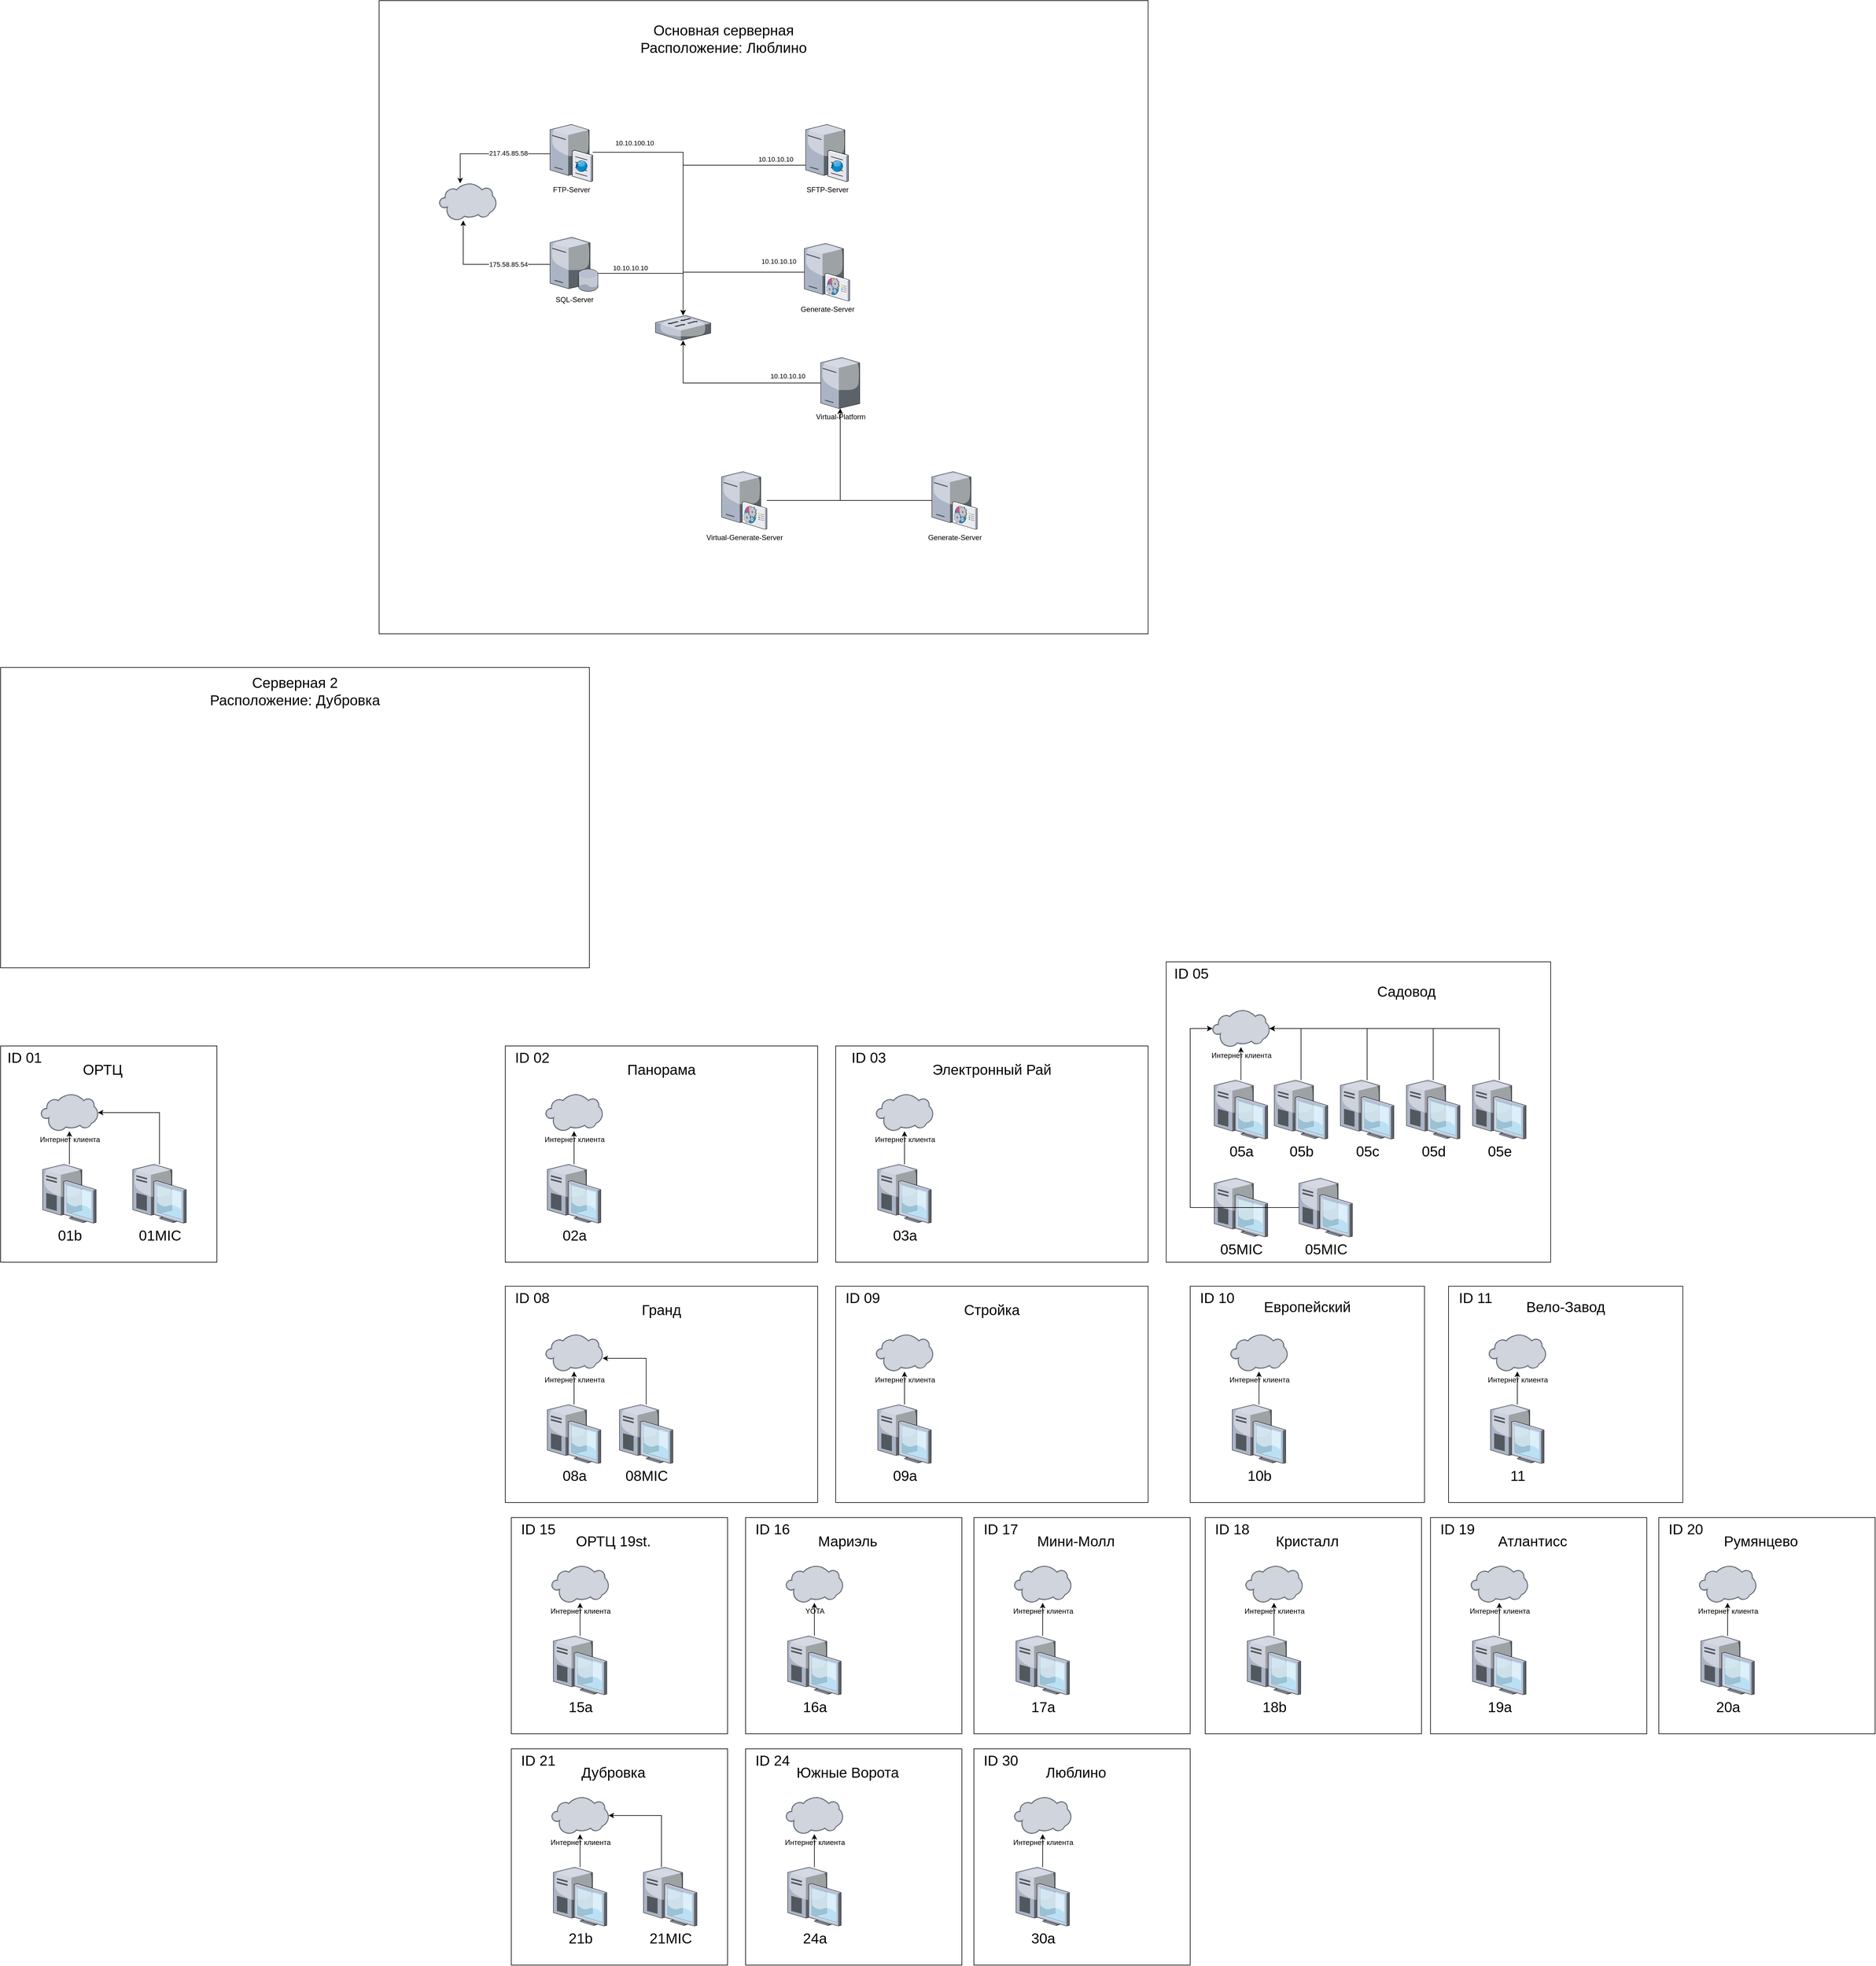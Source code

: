 <mxfile version="14.7.0" type="github">
  <diagram name="Page-1" id="822b0af5-4adb-64df-f703-e8dfc1f81529">
    <mxGraphModel dx="2455" dy="1505" grid="1" gridSize="10" guides="1" tooltips="1" connect="1" arrows="1" fold="1" page="1" pageScale="1" pageWidth="1100" pageHeight="850" background="none" math="0" shadow="0">
      <root>
        <mxCell id="0" />
        <mxCell id="1" parent="0" />
        <mxCell id="QQD1jeynAQxtIbIDcrcr-35" value="" style="group" vertex="1" connectable="0" parent="1">
          <mxGeometry x="40" y="-760" width="1280" height="1054" as="geometry" />
        </mxCell>
        <mxCell id="QQD1jeynAQxtIbIDcrcr-1" value="" style="rounded=0;whiteSpace=wrap;html=1;" vertex="1" parent="QQD1jeynAQxtIbIDcrcr-35">
          <mxGeometry width="1280" height="1054" as="geometry" />
        </mxCell>
        <mxCell id="QQD1jeynAQxtIbIDcrcr-2" value="&lt;font style=&quot;font-size: 24px&quot;&gt;Основная серверная&lt;br&gt;Расположение: Люблино&lt;/font&gt;" style="text;html=1;strokeColor=none;fillColor=none;align=center;verticalAlign=middle;whiteSpace=wrap;rounded=0;" vertex="1" parent="QQD1jeynAQxtIbIDcrcr-35">
          <mxGeometry x="345.5" y="44" width="454.5" height="40" as="geometry" />
        </mxCell>
        <mxCell id="QQD1jeynAQxtIbIDcrcr-3" value="FTP-Server" style="verticalLabelPosition=bottom;aspect=fixed;html=1;verticalAlign=top;strokeColor=none;align=center;outlineConnect=0;shape=mxgraph.citrix.ftp_server;" vertex="1" parent="QQD1jeynAQxtIbIDcrcr-35">
          <mxGeometry x="284.5" y="204" width="71" height="97" as="geometry" />
        </mxCell>
        <mxCell id="QQD1jeynAQxtIbIDcrcr-4" value="Virtual-Platform" style="verticalLabelPosition=bottom;aspect=fixed;html=1;verticalAlign=top;strokeColor=none;align=center;outlineConnect=0;shape=mxgraph.citrix.license_server;" vertex="1" parent="QQD1jeynAQxtIbIDcrcr-35">
          <mxGeometry x="735" y="594" width="65" height="85" as="geometry" />
        </mxCell>
        <mxCell id="QQD1jeynAQxtIbIDcrcr-5" value="" style="verticalLabelPosition=bottom;aspect=fixed;html=1;verticalAlign=top;strokeColor=none;align=center;outlineConnect=0;shape=mxgraph.citrix.switch;" vertex="1" parent="QQD1jeynAQxtIbIDcrcr-35">
          <mxGeometry x="460" y="524" width="92" height="41.5" as="geometry" />
        </mxCell>
        <mxCell id="QQD1jeynAQxtIbIDcrcr-12" style="edgeStyle=orthogonalEdgeStyle;rounded=0;orthogonalLoop=1;jettySize=auto;html=1;" edge="1" parent="QQD1jeynAQxtIbIDcrcr-35" source="QQD1jeynAQxtIbIDcrcr-3" target="QQD1jeynAQxtIbIDcrcr-5">
          <mxGeometry relative="1" as="geometry">
            <mxPoint x="729" y="374.029" as="sourcePoint" />
            <mxPoint x="566" y="464" as="targetPoint" />
            <Array as="points">
              <mxPoint x="506" y="252" />
            </Array>
          </mxGeometry>
        </mxCell>
        <mxCell id="QQD1jeynAQxtIbIDcrcr-13" value="10.10.100.10" style="edgeLabel;html=1;align=center;verticalAlign=middle;resizable=0;points=[];" vertex="1" connectable="0" parent="QQD1jeynAQxtIbIDcrcr-12">
          <mxGeometry x="-0.772" y="1" relative="1" as="geometry">
            <mxPoint x="21" y="-15" as="offset" />
          </mxGeometry>
        </mxCell>
        <mxCell id="QQD1jeynAQxtIbIDcrcr-29" style="edgeStyle=orthogonalEdgeStyle;rounded=0;orthogonalLoop=1;jettySize=auto;html=1;" edge="1" parent="QQD1jeynAQxtIbIDcrcr-35" source="QQD1jeynAQxtIbIDcrcr-4" target="QQD1jeynAQxtIbIDcrcr-5">
          <mxGeometry relative="1" as="geometry" />
        </mxCell>
        <mxCell id="QQD1jeynAQxtIbIDcrcr-30" value="10.10.10.10" style="edgeLabel;html=1;align=center;verticalAlign=middle;resizable=0;points=[];" vertex="1" connectable="0" parent="QQD1jeynAQxtIbIDcrcr-29">
          <mxGeometry x="-0.349" y="3" relative="1" as="geometry">
            <mxPoint x="42" y="-15" as="offset" />
          </mxGeometry>
        </mxCell>
        <mxCell id="QQD1jeynAQxtIbIDcrcr-33" style="edgeStyle=orthogonalEdgeStyle;rounded=0;orthogonalLoop=1;jettySize=auto;html=1;" edge="1" parent="QQD1jeynAQxtIbIDcrcr-35" source="QQD1jeynAQxtIbIDcrcr-6" target="QQD1jeynAQxtIbIDcrcr-5">
          <mxGeometry relative="1" as="geometry" />
        </mxCell>
        <mxCell id="QQD1jeynAQxtIbIDcrcr-34" value="10.10.10.10" style="edgeLabel;html=1;align=center;verticalAlign=middle;resizable=0;points=[];" vertex="1" connectable="0" parent="QQD1jeynAQxtIbIDcrcr-33">
          <mxGeometry x="-0.511" y="-1" relative="1" as="geometry">
            <mxPoint x="24" y="-17" as="offset" />
          </mxGeometry>
        </mxCell>
        <mxCell id="QQD1jeynAQxtIbIDcrcr-6" value="Generate-Server" style="verticalLabelPosition=bottom;aspect=fixed;html=1;verticalAlign=top;strokeColor=none;align=center;outlineConnect=0;shape=mxgraph.citrix.command_center;" vertex="1" parent="QQD1jeynAQxtIbIDcrcr-35">
          <mxGeometry x="707.75" y="404" width="75.5" height="96" as="geometry" />
        </mxCell>
        <mxCell id="QQD1jeynAQxtIbIDcrcr-32" style="edgeStyle=orthogonalEdgeStyle;rounded=0;orthogonalLoop=1;jettySize=auto;html=1;" edge="1" parent="QQD1jeynAQxtIbIDcrcr-35" source="QQD1jeynAQxtIbIDcrcr-7" target="QQD1jeynAQxtIbIDcrcr-4">
          <mxGeometry relative="1" as="geometry" />
        </mxCell>
        <mxCell id="QQD1jeynAQxtIbIDcrcr-7" value="Generate-Server" style="verticalLabelPosition=bottom;aspect=fixed;html=1;verticalAlign=top;strokeColor=none;align=center;outlineConnect=0;shape=mxgraph.citrix.command_center;" vertex="1" parent="QQD1jeynAQxtIbIDcrcr-35">
          <mxGeometry x="920" y="784" width="75.5" height="96" as="geometry" />
        </mxCell>
        <mxCell id="QQD1jeynAQxtIbIDcrcr-31" style="edgeStyle=orthogonalEdgeStyle;rounded=0;orthogonalLoop=1;jettySize=auto;html=1;" edge="1" parent="QQD1jeynAQxtIbIDcrcr-35" source="QQD1jeynAQxtIbIDcrcr-8" target="QQD1jeynAQxtIbIDcrcr-4">
          <mxGeometry relative="1" as="geometry" />
        </mxCell>
        <mxCell id="QQD1jeynAQxtIbIDcrcr-8" value="Virtual-Generate-Server" style="verticalLabelPosition=bottom;aspect=fixed;html=1;verticalAlign=top;strokeColor=none;align=center;outlineConnect=0;shape=mxgraph.citrix.command_center;" vertex="1" parent="QQD1jeynAQxtIbIDcrcr-35">
          <mxGeometry x="570" y="784" width="75.5" height="96" as="geometry" />
        </mxCell>
        <mxCell id="QQD1jeynAQxtIbIDcrcr-27" style="edgeStyle=orthogonalEdgeStyle;rounded=0;orthogonalLoop=1;jettySize=auto;html=1;" edge="1" parent="QQD1jeynAQxtIbIDcrcr-35" source="QQD1jeynAQxtIbIDcrcr-9" target="QQD1jeynAQxtIbIDcrcr-5">
          <mxGeometry relative="1" as="geometry">
            <Array as="points">
              <mxPoint x="506" y="274" />
            </Array>
          </mxGeometry>
        </mxCell>
        <mxCell id="QQD1jeynAQxtIbIDcrcr-28" value="10.10.10.10" style="edgeLabel;html=1;align=center;verticalAlign=middle;resizable=0;points=[];" vertex="1" connectable="0" parent="QQD1jeynAQxtIbIDcrcr-27">
          <mxGeometry x="-0.77" y="-2" relative="1" as="geometry">
            <mxPoint x="2" y="-8" as="offset" />
          </mxGeometry>
        </mxCell>
        <mxCell id="QQD1jeynAQxtIbIDcrcr-9" value="SFTP-Server" style="verticalLabelPosition=bottom;aspect=fixed;html=1;verticalAlign=top;strokeColor=none;align=center;outlineConnect=0;shape=mxgraph.citrix.ftp_server;" vertex="1" parent="QQD1jeynAQxtIbIDcrcr-35">
          <mxGeometry x="710" y="204" width="71" height="97" as="geometry" />
        </mxCell>
        <mxCell id="QQD1jeynAQxtIbIDcrcr-19" style="edgeStyle=orthogonalEdgeStyle;rounded=0;orthogonalLoop=1;jettySize=auto;html=1;" edge="1" parent="QQD1jeynAQxtIbIDcrcr-35" source="QQD1jeynAQxtIbIDcrcr-10" target="QQD1jeynAQxtIbIDcrcr-5">
          <mxGeometry relative="1" as="geometry">
            <Array as="points">
              <mxPoint x="506" y="454" />
            </Array>
          </mxGeometry>
        </mxCell>
        <mxCell id="QQD1jeynAQxtIbIDcrcr-20" value="10.10.10.10" style="edgeLabel;html=1;align=center;verticalAlign=middle;resizable=0;points=[];" vertex="1" connectable="0" parent="QQD1jeynAQxtIbIDcrcr-19">
          <mxGeometry x="-0.503" y="-1" relative="1" as="geometry">
            <mxPoint x="1" y="-10" as="offset" />
          </mxGeometry>
        </mxCell>
        <mxCell id="QQD1jeynAQxtIbIDcrcr-10" value="SQL-Server" style="verticalLabelPosition=bottom;aspect=fixed;html=1;verticalAlign=top;strokeColor=none;align=center;outlineConnect=0;shape=mxgraph.citrix.database_server;" vertex="1" parent="QQD1jeynAQxtIbIDcrcr-35">
          <mxGeometry x="284.5" y="394" width="80" height="90" as="geometry" />
        </mxCell>
        <mxCell id="QQD1jeynAQxtIbIDcrcr-15" value="" style="verticalLabelPosition=bottom;aspect=fixed;html=1;verticalAlign=top;strokeColor=none;align=center;outlineConnect=0;shape=mxgraph.citrix.cloud;" vertex="1" parent="QQD1jeynAQxtIbIDcrcr-35">
          <mxGeometry x="100" y="304" width="95" height="62" as="geometry" />
        </mxCell>
        <mxCell id="QQD1jeynAQxtIbIDcrcr-17" style="edgeStyle=orthogonalEdgeStyle;rounded=0;orthogonalLoop=1;jettySize=auto;html=1;" edge="1" parent="QQD1jeynAQxtIbIDcrcr-35" source="QQD1jeynAQxtIbIDcrcr-3" target="QQD1jeynAQxtIbIDcrcr-15">
          <mxGeometry relative="1" as="geometry">
            <mxPoint x="239.5" y="254" as="sourcePoint" />
            <mxPoint x="100" y="304.5" as="targetPoint" />
            <Array as="points">
              <mxPoint x="135" y="255" />
            </Array>
          </mxGeometry>
        </mxCell>
        <mxCell id="QQD1jeynAQxtIbIDcrcr-22" value="217.45.85.58" style="edgeLabel;html=1;align=center;verticalAlign=middle;resizable=0;points=[];" vertex="1" connectable="0" parent="QQD1jeynAQxtIbIDcrcr-17">
          <mxGeometry x="-0.74" y="2" relative="1" as="geometry">
            <mxPoint x="-44" y="-3" as="offset" />
          </mxGeometry>
        </mxCell>
        <mxCell id="QQD1jeynAQxtIbIDcrcr-16" style="edgeStyle=orthogonalEdgeStyle;rounded=0;orthogonalLoop=1;jettySize=auto;html=1;" edge="1" parent="QQD1jeynAQxtIbIDcrcr-35" source="QQD1jeynAQxtIbIDcrcr-10" target="QQD1jeynAQxtIbIDcrcr-15">
          <mxGeometry relative="1" as="geometry">
            <Array as="points">
              <mxPoint x="140" y="439" />
            </Array>
          </mxGeometry>
        </mxCell>
        <mxCell id="QQD1jeynAQxtIbIDcrcr-25" value="175.58.85.54" style="edgeLabel;html=1;align=center;verticalAlign=middle;resizable=0;points=[];" vertex="1" connectable="0" parent="QQD1jeynAQxtIbIDcrcr-16">
          <mxGeometry x="-0.826" y="-2" relative="1" as="geometry">
            <mxPoint x="-51" y="2" as="offset" />
          </mxGeometry>
        </mxCell>
        <mxCell id="QQD1jeynAQxtIbIDcrcr-36" value="" style="rounded=0;whiteSpace=wrap;html=1;" vertex="1" parent="1">
          <mxGeometry x="-590" y="350" width="980" height="500" as="geometry" />
        </mxCell>
        <mxCell id="QQD1jeynAQxtIbIDcrcr-37" value="&lt;span style=&quot;font-size: 24px&quot;&gt;Серверная 2&lt;br&gt;Расположение: Дубровка&lt;br&gt;&lt;/span&gt;" style="text;html=1;strokeColor=none;fillColor=none;align=center;verticalAlign=middle;whiteSpace=wrap;rounded=0;" vertex="1" parent="1">
          <mxGeometry x="-295" y="360" width="390" height="60" as="geometry" />
        </mxCell>
        <mxCell id="QQD1jeynAQxtIbIDcrcr-45" value="" style="rounded=0;whiteSpace=wrap;html=1;" vertex="1" parent="1">
          <mxGeometry x="250" y="980" width="520" height="360" as="geometry" />
        </mxCell>
        <mxCell id="QQD1jeynAQxtIbIDcrcr-46" value="Интернет клиента" style="verticalLabelPosition=bottom;aspect=fixed;html=1;verticalAlign=top;strokeColor=none;align=center;outlineConnect=0;shape=mxgraph.citrix.cloud;" vertex="1" parent="1">
          <mxGeometry x="317" y="1060" width="95" height="62" as="geometry" />
        </mxCell>
        <mxCell id="QQD1jeynAQxtIbIDcrcr-47" value="Панорама" style="text;html=1;strokeColor=none;fillColor=none;align=center;verticalAlign=middle;whiteSpace=wrap;rounded=0;fontSize=24;" vertex="1" parent="1">
          <mxGeometry x="340" y="990" width="340" height="60" as="geometry" />
        </mxCell>
        <mxCell id="QQD1jeynAQxtIbIDcrcr-48" style="edgeStyle=orthogonalEdgeStyle;rounded=0;orthogonalLoop=1;jettySize=auto;html=1;fontSize=24;" edge="1" parent="1" source="QQD1jeynAQxtIbIDcrcr-49" target="QQD1jeynAQxtIbIDcrcr-46">
          <mxGeometry relative="1" as="geometry" />
        </mxCell>
        <mxCell id="QQD1jeynAQxtIbIDcrcr-49" value="02a" style="verticalLabelPosition=bottom;aspect=fixed;html=1;verticalAlign=top;strokeColor=none;align=center;outlineConnect=0;shape=mxgraph.citrix.desktop;fontSize=24;" vertex="1" parent="1">
          <mxGeometry x="320" y="1177" width="89" height="98" as="geometry" />
        </mxCell>
        <mxCell id="QQD1jeynAQxtIbIDcrcr-52" value="" style="rounded=0;whiteSpace=wrap;html=1;" vertex="1" parent="1">
          <mxGeometry x="800" y="980" width="520" height="360" as="geometry" />
        </mxCell>
        <mxCell id="QQD1jeynAQxtIbIDcrcr-53" value="Интернет клиента" style="verticalLabelPosition=bottom;aspect=fixed;html=1;verticalAlign=top;strokeColor=none;align=center;outlineConnect=0;shape=mxgraph.citrix.cloud;" vertex="1" parent="1">
          <mxGeometry x="867" y="1060" width="95" height="62" as="geometry" />
        </mxCell>
        <mxCell id="QQD1jeynAQxtIbIDcrcr-54" value="Электронный Рай" style="text;html=1;strokeColor=none;fillColor=none;align=center;verticalAlign=middle;whiteSpace=wrap;rounded=0;fontSize=24;" vertex="1" parent="1">
          <mxGeometry x="890" y="990" width="340" height="60" as="geometry" />
        </mxCell>
        <mxCell id="QQD1jeynAQxtIbIDcrcr-55" style="edgeStyle=orthogonalEdgeStyle;rounded=0;orthogonalLoop=1;jettySize=auto;html=1;fontSize=24;" edge="1" parent="1" source="QQD1jeynAQxtIbIDcrcr-56" target="QQD1jeynAQxtIbIDcrcr-53">
          <mxGeometry relative="1" as="geometry" />
        </mxCell>
        <mxCell id="QQD1jeynAQxtIbIDcrcr-56" value="03a" style="verticalLabelPosition=bottom;aspect=fixed;html=1;verticalAlign=top;strokeColor=none;align=center;outlineConnect=0;shape=mxgraph.citrix.desktop;fontSize=24;" vertex="1" parent="1">
          <mxGeometry x="870" y="1177" width="89" height="98" as="geometry" />
        </mxCell>
        <mxCell id="QQD1jeynAQxtIbIDcrcr-72" value="" style="rounded=0;whiteSpace=wrap;html=1;" vertex="1" parent="1">
          <mxGeometry x="250" y="1380" width="520" height="360" as="geometry" />
        </mxCell>
        <mxCell id="QQD1jeynAQxtIbIDcrcr-73" value="Интернет клиента" style="verticalLabelPosition=bottom;aspect=fixed;html=1;verticalAlign=top;strokeColor=none;align=center;outlineConnect=0;shape=mxgraph.citrix.cloud;" vertex="1" parent="1">
          <mxGeometry x="317" y="1460" width="95" height="62" as="geometry" />
        </mxCell>
        <mxCell id="QQD1jeynAQxtIbIDcrcr-74" value="Гранд" style="text;html=1;strokeColor=none;fillColor=none;align=center;verticalAlign=middle;whiteSpace=wrap;rounded=0;fontSize=24;" vertex="1" parent="1">
          <mxGeometry x="340" y="1390" width="340" height="60" as="geometry" />
        </mxCell>
        <mxCell id="QQD1jeynAQxtIbIDcrcr-75" style="edgeStyle=orthogonalEdgeStyle;rounded=0;orthogonalLoop=1;jettySize=auto;html=1;fontSize=24;" edge="1" parent="1" source="QQD1jeynAQxtIbIDcrcr-76" target="QQD1jeynAQxtIbIDcrcr-73">
          <mxGeometry relative="1" as="geometry" />
        </mxCell>
        <mxCell id="QQD1jeynAQxtIbIDcrcr-76" value="08a" style="verticalLabelPosition=bottom;aspect=fixed;html=1;verticalAlign=top;strokeColor=none;align=center;outlineConnect=0;shape=mxgraph.citrix.desktop;fontSize=24;" vertex="1" parent="1">
          <mxGeometry x="320" y="1577" width="89" height="98" as="geometry" />
        </mxCell>
        <mxCell id="QQD1jeynAQxtIbIDcrcr-83" value="ID 02" style="text;html=1;strokeColor=none;fillColor=none;align=center;verticalAlign=middle;whiteSpace=wrap;rounded=0;fontSize=24;" vertex="1" parent="1">
          <mxGeometry x="260" y="990" width="70" height="20" as="geometry" />
        </mxCell>
        <mxCell id="QQD1jeynAQxtIbIDcrcr-84" value="ID 03" style="text;html=1;strokeColor=none;fillColor=none;align=center;verticalAlign=middle;whiteSpace=wrap;rounded=0;fontSize=24;" vertex="1" parent="1">
          <mxGeometry x="820" y="990" width="70" height="20" as="geometry" />
        </mxCell>
        <mxCell id="QQD1jeynAQxtIbIDcrcr-89" value="ID 08" style="text;html=1;strokeColor=none;fillColor=none;align=center;verticalAlign=middle;whiteSpace=wrap;rounded=0;fontSize=24;" vertex="1" parent="1">
          <mxGeometry x="260" y="1390" width="70" height="20" as="geometry" />
        </mxCell>
        <mxCell id="QQD1jeynAQxtIbIDcrcr-91" style="edgeStyle=orthogonalEdgeStyle;rounded=0;orthogonalLoop=1;jettySize=auto;html=1;fontSize=24;" edge="1" parent="1" source="QQD1jeynAQxtIbIDcrcr-90" target="QQD1jeynAQxtIbIDcrcr-73">
          <mxGeometry relative="1" as="geometry">
            <Array as="points">
              <mxPoint x="484" y="1500" />
            </Array>
          </mxGeometry>
        </mxCell>
        <mxCell id="QQD1jeynAQxtIbIDcrcr-90" value="08MIC" style="verticalLabelPosition=bottom;aspect=fixed;html=1;verticalAlign=top;strokeColor=none;align=center;outlineConnect=0;shape=mxgraph.citrix.desktop;fontSize=24;" vertex="1" parent="1">
          <mxGeometry x="440" y="1577" width="89" height="98" as="geometry" />
        </mxCell>
        <mxCell id="QQD1jeynAQxtIbIDcrcr-92" value="" style="group" vertex="1" connectable="0" parent="1">
          <mxGeometry x="-590" y="980" width="360" height="360" as="geometry" />
        </mxCell>
        <mxCell id="QQD1jeynAQxtIbIDcrcr-38" value="" style="rounded=0;whiteSpace=wrap;html=1;" vertex="1" parent="QQD1jeynAQxtIbIDcrcr-92">
          <mxGeometry width="360" height="360" as="geometry" />
        </mxCell>
        <mxCell id="QQD1jeynAQxtIbIDcrcr-39" value="Интернет клиента" style="verticalLabelPosition=bottom;aspect=fixed;html=1;verticalAlign=top;strokeColor=none;align=center;outlineConnect=0;shape=mxgraph.citrix.cloud;" vertex="1" parent="QQD1jeynAQxtIbIDcrcr-92">
          <mxGeometry x="67" y="80" width="95" height="62" as="geometry" />
        </mxCell>
        <mxCell id="QQD1jeynAQxtIbIDcrcr-40" value="ОРТЦ" style="text;html=1;strokeColor=none;fillColor=none;align=center;verticalAlign=middle;whiteSpace=wrap;rounded=0;fontSize=24;" vertex="1" parent="QQD1jeynAQxtIbIDcrcr-92">
          <mxGeometry y="10" width="340" height="60" as="geometry" />
        </mxCell>
        <mxCell id="QQD1jeynAQxtIbIDcrcr-43" style="edgeStyle=orthogonalEdgeStyle;rounded=0;orthogonalLoop=1;jettySize=auto;html=1;fontSize=24;" edge="1" parent="QQD1jeynAQxtIbIDcrcr-92" source="QQD1jeynAQxtIbIDcrcr-41" target="QQD1jeynAQxtIbIDcrcr-39">
          <mxGeometry relative="1" as="geometry" />
        </mxCell>
        <mxCell id="QQD1jeynAQxtIbIDcrcr-41" value="01b" style="verticalLabelPosition=bottom;aspect=fixed;html=1;verticalAlign=top;strokeColor=none;align=center;outlineConnect=0;shape=mxgraph.citrix.desktop;fontSize=24;" vertex="1" parent="QQD1jeynAQxtIbIDcrcr-92">
          <mxGeometry x="70" y="197" width="89" height="98" as="geometry" />
        </mxCell>
        <mxCell id="QQD1jeynAQxtIbIDcrcr-44" style="edgeStyle=orthogonalEdgeStyle;rounded=0;orthogonalLoop=1;jettySize=auto;html=1;fontSize=24;" edge="1" parent="QQD1jeynAQxtIbIDcrcr-92" source="QQD1jeynAQxtIbIDcrcr-42" target="QQD1jeynAQxtIbIDcrcr-39">
          <mxGeometry relative="1" as="geometry">
            <Array as="points">
              <mxPoint x="265" y="111" />
            </Array>
          </mxGeometry>
        </mxCell>
        <mxCell id="QQD1jeynAQxtIbIDcrcr-42" value="01MIC" style="verticalLabelPosition=bottom;aspect=fixed;html=1;verticalAlign=top;strokeColor=none;align=center;outlineConnect=0;shape=mxgraph.citrix.desktop;fontSize=24;" vertex="1" parent="QQD1jeynAQxtIbIDcrcr-92">
          <mxGeometry x="220" y="197" width="89" height="98" as="geometry" />
        </mxCell>
        <mxCell id="QQD1jeynAQxtIbIDcrcr-78" value="ID 01" style="text;html=1;strokeColor=none;fillColor=none;align=center;verticalAlign=middle;whiteSpace=wrap;rounded=0;fontSize=24;" vertex="1" parent="QQD1jeynAQxtIbIDcrcr-92">
          <mxGeometry x="10" y="10" width="60" height="20" as="geometry" />
        </mxCell>
        <mxCell id="QQD1jeynAQxtIbIDcrcr-95" value="" style="rounded=0;whiteSpace=wrap;html=1;" vertex="1" parent="1">
          <mxGeometry x="800" y="1380" width="520" height="360" as="geometry" />
        </mxCell>
        <mxCell id="QQD1jeynAQxtIbIDcrcr-96" value="Интернет клиента" style="verticalLabelPosition=bottom;aspect=fixed;html=1;verticalAlign=top;strokeColor=none;align=center;outlineConnect=0;shape=mxgraph.citrix.cloud;" vertex="1" parent="1">
          <mxGeometry x="867" y="1460" width="95" height="62" as="geometry" />
        </mxCell>
        <mxCell id="QQD1jeynAQxtIbIDcrcr-97" value="Стройка" style="text;html=1;strokeColor=none;fillColor=none;align=center;verticalAlign=middle;whiteSpace=wrap;rounded=0;fontSize=24;" vertex="1" parent="1">
          <mxGeometry x="890" y="1390" width="340" height="60" as="geometry" />
        </mxCell>
        <mxCell id="QQD1jeynAQxtIbIDcrcr-98" style="edgeStyle=orthogonalEdgeStyle;rounded=0;orthogonalLoop=1;jettySize=auto;html=1;fontSize=24;" edge="1" parent="1" source="QQD1jeynAQxtIbIDcrcr-99" target="QQD1jeynAQxtIbIDcrcr-96">
          <mxGeometry relative="1" as="geometry" />
        </mxCell>
        <mxCell id="QQD1jeynAQxtIbIDcrcr-99" value="09a" style="verticalLabelPosition=bottom;aspect=fixed;html=1;verticalAlign=top;strokeColor=none;align=center;outlineConnect=0;shape=mxgraph.citrix.desktop;fontSize=24;" vertex="1" parent="1">
          <mxGeometry x="870" y="1577" width="89" height="98" as="geometry" />
        </mxCell>
        <mxCell id="QQD1jeynAQxtIbIDcrcr-100" value="ID 09" style="text;html=1;strokeColor=none;fillColor=none;align=center;verticalAlign=middle;whiteSpace=wrap;rounded=0;fontSize=24;" vertex="1" parent="1">
          <mxGeometry x="810" y="1390" width="70" height="20" as="geometry" />
        </mxCell>
        <mxCell id="QQD1jeynAQxtIbIDcrcr-103" value="" style="rounded=0;whiteSpace=wrap;html=1;" vertex="1" parent="1">
          <mxGeometry x="1390" y="1380" width="390" height="360" as="geometry" />
        </mxCell>
        <mxCell id="QQD1jeynAQxtIbIDcrcr-104" value="Интернет клиента" style="verticalLabelPosition=bottom;aspect=fixed;html=1;verticalAlign=top;strokeColor=none;align=center;outlineConnect=0;shape=mxgraph.citrix.cloud;" vertex="1" parent="1">
          <mxGeometry x="1457" y="1460" width="95" height="62" as="geometry" />
        </mxCell>
        <mxCell id="QQD1jeynAQxtIbIDcrcr-105" value="Европейский" style="text;html=1;strokeColor=none;fillColor=none;align=center;verticalAlign=middle;whiteSpace=wrap;rounded=0;fontSize=24;" vertex="1" parent="1">
          <mxGeometry x="1415" y="1385" width="340" height="60" as="geometry" />
        </mxCell>
        <mxCell id="QQD1jeynAQxtIbIDcrcr-106" style="edgeStyle=orthogonalEdgeStyle;rounded=0;orthogonalLoop=1;jettySize=auto;html=1;fontSize=24;" edge="1" parent="1" source="QQD1jeynAQxtIbIDcrcr-107" target="QQD1jeynAQxtIbIDcrcr-104">
          <mxGeometry relative="1" as="geometry" />
        </mxCell>
        <mxCell id="QQD1jeynAQxtIbIDcrcr-107" value="10b" style="verticalLabelPosition=bottom;aspect=fixed;html=1;verticalAlign=top;strokeColor=none;align=center;outlineConnect=0;shape=mxgraph.citrix.desktop;fontSize=24;" vertex="1" parent="1">
          <mxGeometry x="1460" y="1577" width="89" height="98" as="geometry" />
        </mxCell>
        <mxCell id="QQD1jeynAQxtIbIDcrcr-108" value="ID 10" style="text;html=1;strokeColor=none;fillColor=none;align=center;verticalAlign=middle;whiteSpace=wrap;rounded=0;fontSize=24;" vertex="1" parent="1">
          <mxGeometry x="1400" y="1390" width="70" height="20" as="geometry" />
        </mxCell>
        <mxCell id="QQD1jeynAQxtIbIDcrcr-109" value="" style="rounded=0;whiteSpace=wrap;html=1;" vertex="1" parent="1">
          <mxGeometry x="1820" y="1380" width="390" height="360" as="geometry" />
        </mxCell>
        <mxCell id="QQD1jeynAQxtIbIDcrcr-110" value="Интернет клиента" style="verticalLabelPosition=bottom;aspect=fixed;html=1;verticalAlign=top;strokeColor=none;align=center;outlineConnect=0;shape=mxgraph.citrix.cloud;" vertex="1" parent="1">
          <mxGeometry x="1887" y="1460" width="95" height="62" as="geometry" />
        </mxCell>
        <mxCell id="QQD1jeynAQxtIbIDcrcr-111" value="Вело-Завод" style="text;html=1;strokeColor=none;fillColor=none;align=center;verticalAlign=middle;whiteSpace=wrap;rounded=0;fontSize=24;" vertex="1" parent="1">
          <mxGeometry x="1845" y="1385" width="340" height="60" as="geometry" />
        </mxCell>
        <mxCell id="QQD1jeynAQxtIbIDcrcr-112" style="edgeStyle=orthogonalEdgeStyle;rounded=0;orthogonalLoop=1;jettySize=auto;html=1;fontSize=24;" edge="1" parent="1" source="QQD1jeynAQxtIbIDcrcr-113" target="QQD1jeynAQxtIbIDcrcr-110">
          <mxGeometry relative="1" as="geometry" />
        </mxCell>
        <mxCell id="QQD1jeynAQxtIbIDcrcr-113" value="11" style="verticalLabelPosition=bottom;aspect=fixed;html=1;verticalAlign=top;strokeColor=none;align=center;outlineConnect=0;shape=mxgraph.citrix.desktop;fontSize=24;" vertex="1" parent="1">
          <mxGeometry x="1890" y="1577" width="89" height="98" as="geometry" />
        </mxCell>
        <mxCell id="QQD1jeynAQxtIbIDcrcr-114" value="ID 11" style="text;html=1;strokeColor=none;fillColor=none;align=center;verticalAlign=middle;whiteSpace=wrap;rounded=0;fontSize=24;" vertex="1" parent="1">
          <mxGeometry x="1830" y="1390" width="70" height="20" as="geometry" />
        </mxCell>
        <mxCell id="QQD1jeynAQxtIbIDcrcr-115" value="" style="group" vertex="1" connectable="0" parent="1">
          <mxGeometry x="1350" y="840" width="640" height="500" as="geometry" />
        </mxCell>
        <mxCell id="QQD1jeynAQxtIbIDcrcr-57" value="" style="rounded=0;whiteSpace=wrap;html=1;" vertex="1" parent="QQD1jeynAQxtIbIDcrcr-115">
          <mxGeometry width="640" height="500" as="geometry" />
        </mxCell>
        <mxCell id="QQD1jeynAQxtIbIDcrcr-58" value="Интернет клиента" style="verticalLabelPosition=bottom;aspect=fixed;html=1;verticalAlign=top;strokeColor=none;align=center;outlineConnect=0;shape=mxgraph.citrix.cloud;" vertex="1" parent="QQD1jeynAQxtIbIDcrcr-115">
          <mxGeometry x="77" y="80" width="95" height="62" as="geometry" />
        </mxCell>
        <mxCell id="QQD1jeynAQxtIbIDcrcr-59" value="Садовод" style="text;html=1;strokeColor=none;fillColor=none;align=center;verticalAlign=middle;whiteSpace=wrap;rounded=0;fontSize=24;" vertex="1" parent="QQD1jeynAQxtIbIDcrcr-115">
          <mxGeometry x="230" y="20" width="340" height="60" as="geometry" />
        </mxCell>
        <mxCell id="QQD1jeynAQxtIbIDcrcr-60" style="edgeStyle=orthogonalEdgeStyle;rounded=0;orthogonalLoop=1;jettySize=auto;html=1;fontSize=24;" edge="1" parent="QQD1jeynAQxtIbIDcrcr-115" source="QQD1jeynAQxtIbIDcrcr-61" target="QQD1jeynAQxtIbIDcrcr-58">
          <mxGeometry relative="1" as="geometry" />
        </mxCell>
        <mxCell id="QQD1jeynAQxtIbIDcrcr-61" value="05a" style="verticalLabelPosition=bottom;aspect=fixed;html=1;verticalAlign=top;strokeColor=none;align=center;outlineConnect=0;shape=mxgraph.citrix.desktop;fontSize=24;" vertex="1" parent="QQD1jeynAQxtIbIDcrcr-115">
          <mxGeometry x="80" y="197" width="89" height="98" as="geometry" />
        </mxCell>
        <mxCell id="QQD1jeynAQxtIbIDcrcr-62" style="edgeStyle=orthogonalEdgeStyle;rounded=0;orthogonalLoop=1;jettySize=auto;html=1;fontSize=24;" edge="1" parent="QQD1jeynAQxtIbIDcrcr-115" source="QQD1jeynAQxtIbIDcrcr-63" target="QQD1jeynAQxtIbIDcrcr-58">
          <mxGeometry relative="1" as="geometry">
            <Array as="points">
              <mxPoint x="225" y="111" />
            </Array>
          </mxGeometry>
        </mxCell>
        <mxCell id="QQD1jeynAQxtIbIDcrcr-63" value="05b" style="verticalLabelPosition=bottom;aspect=fixed;html=1;verticalAlign=top;strokeColor=none;align=center;outlineConnect=0;shape=mxgraph.citrix.desktop;fontSize=24;" vertex="1" parent="QQD1jeynAQxtIbIDcrcr-115">
          <mxGeometry x="180" y="197" width="89" height="98" as="geometry" />
        </mxCell>
        <mxCell id="QQD1jeynAQxtIbIDcrcr-86" style="edgeStyle=orthogonalEdgeStyle;rounded=0;orthogonalLoop=1;jettySize=auto;html=1;fontSize=24;" edge="1" parent="QQD1jeynAQxtIbIDcrcr-115" source="QQD1jeynAQxtIbIDcrcr-65" target="QQD1jeynAQxtIbIDcrcr-58">
          <mxGeometry relative="1" as="geometry">
            <Array as="points">
              <mxPoint x="334" y="111" />
            </Array>
          </mxGeometry>
        </mxCell>
        <mxCell id="QQD1jeynAQxtIbIDcrcr-65" value="05c" style="verticalLabelPosition=bottom;aspect=fixed;html=1;verticalAlign=top;strokeColor=none;align=center;outlineConnect=0;shape=mxgraph.citrix.desktop;fontSize=24;" vertex="1" parent="QQD1jeynAQxtIbIDcrcr-115">
          <mxGeometry x="290" y="197" width="89" height="98" as="geometry" />
        </mxCell>
        <mxCell id="QQD1jeynAQxtIbIDcrcr-93" style="edgeStyle=orthogonalEdgeStyle;rounded=0;orthogonalLoop=1;jettySize=auto;html=1;fontSize=24;" edge="1" parent="QQD1jeynAQxtIbIDcrcr-115" source="QQD1jeynAQxtIbIDcrcr-68" target="QQD1jeynAQxtIbIDcrcr-58">
          <mxGeometry relative="1" as="geometry">
            <Array as="points">
              <mxPoint x="445" y="111" />
            </Array>
          </mxGeometry>
        </mxCell>
        <mxCell id="QQD1jeynAQxtIbIDcrcr-68" value="05d" style="verticalLabelPosition=bottom;aspect=fixed;html=1;verticalAlign=top;strokeColor=none;align=center;outlineConnect=0;shape=mxgraph.citrix.desktop;fontSize=24;" vertex="1" parent="QQD1jeynAQxtIbIDcrcr-115">
          <mxGeometry x="400" y="197" width="89" height="98" as="geometry" />
        </mxCell>
        <mxCell id="QQD1jeynAQxtIbIDcrcr-94" style="edgeStyle=orthogonalEdgeStyle;rounded=0;orthogonalLoop=1;jettySize=auto;html=1;fontSize=24;" edge="1" parent="QQD1jeynAQxtIbIDcrcr-115" source="QQD1jeynAQxtIbIDcrcr-69" target="QQD1jeynAQxtIbIDcrcr-58">
          <mxGeometry relative="1" as="geometry">
            <Array as="points">
              <mxPoint x="555" y="111" />
            </Array>
          </mxGeometry>
        </mxCell>
        <mxCell id="QQD1jeynAQxtIbIDcrcr-69" value="05e" style="verticalLabelPosition=bottom;aspect=fixed;html=1;verticalAlign=top;strokeColor=none;align=center;outlineConnect=0;shape=mxgraph.citrix.desktop;fontSize=24;" vertex="1" parent="QQD1jeynAQxtIbIDcrcr-115">
          <mxGeometry x="510" y="197" width="89" height="98" as="geometry" />
        </mxCell>
        <mxCell id="QQD1jeynAQxtIbIDcrcr-87" style="edgeStyle=orthogonalEdgeStyle;rounded=0;orthogonalLoop=1;jettySize=auto;html=1;fontSize=24;" edge="1" parent="QQD1jeynAQxtIbIDcrcr-115" source="QQD1jeynAQxtIbIDcrcr-70" target="QQD1jeynAQxtIbIDcrcr-58">
          <mxGeometry relative="1" as="geometry">
            <Array as="points">
              <mxPoint x="40" y="409" />
              <mxPoint x="40" y="111" />
            </Array>
          </mxGeometry>
        </mxCell>
        <mxCell id="QQD1jeynAQxtIbIDcrcr-70" value="05MIC" style="verticalLabelPosition=bottom;aspect=fixed;html=1;verticalAlign=top;strokeColor=none;align=center;outlineConnect=0;shape=mxgraph.citrix.desktop;fontSize=24;" vertex="1" parent="QQD1jeynAQxtIbIDcrcr-115">
          <mxGeometry x="80" y="360" width="89" height="98" as="geometry" />
        </mxCell>
        <mxCell id="QQD1jeynAQxtIbIDcrcr-88" style="edgeStyle=orthogonalEdgeStyle;rounded=0;orthogonalLoop=1;jettySize=auto;html=1;fontSize=24;" edge="1" parent="QQD1jeynAQxtIbIDcrcr-115" source="QQD1jeynAQxtIbIDcrcr-71" target="QQD1jeynAQxtIbIDcrcr-58">
          <mxGeometry relative="1" as="geometry">
            <Array as="points">
              <mxPoint x="40" y="409" />
              <mxPoint x="40" y="111" />
            </Array>
          </mxGeometry>
        </mxCell>
        <mxCell id="QQD1jeynAQxtIbIDcrcr-71" value="05MIC" style="verticalLabelPosition=bottom;aspect=fixed;html=1;verticalAlign=top;strokeColor=none;align=center;outlineConnect=0;shape=mxgraph.citrix.desktop;fontSize=24;" vertex="1" parent="QQD1jeynAQxtIbIDcrcr-115">
          <mxGeometry x="221" y="360" width="89" height="98" as="geometry" />
        </mxCell>
        <mxCell id="QQD1jeynAQxtIbIDcrcr-85" value="ID 05" style="text;html=1;strokeColor=none;fillColor=none;align=center;verticalAlign=middle;whiteSpace=wrap;rounded=0;fontSize=24;" vertex="1" parent="QQD1jeynAQxtIbIDcrcr-115">
          <mxGeometry x="7" y="10" width="70" height="20" as="geometry" />
        </mxCell>
        <mxCell id="QQD1jeynAQxtIbIDcrcr-117" value="" style="group" vertex="1" connectable="0" parent="1">
          <mxGeometry x="260" y="1765" width="360" height="360" as="geometry" />
        </mxCell>
        <mxCell id="QQD1jeynAQxtIbIDcrcr-118" value="" style="rounded=0;whiteSpace=wrap;html=1;" vertex="1" parent="QQD1jeynAQxtIbIDcrcr-117">
          <mxGeometry width="360" height="360" as="geometry" />
        </mxCell>
        <mxCell id="QQD1jeynAQxtIbIDcrcr-119" value="Интернет клиента" style="verticalLabelPosition=bottom;aspect=fixed;html=1;verticalAlign=top;strokeColor=none;align=center;outlineConnect=0;shape=mxgraph.citrix.cloud;" vertex="1" parent="QQD1jeynAQxtIbIDcrcr-117">
          <mxGeometry x="67" y="80" width="95" height="62" as="geometry" />
        </mxCell>
        <mxCell id="QQD1jeynAQxtIbIDcrcr-120" value="ОРТЦ 19st." style="text;html=1;strokeColor=none;fillColor=none;align=center;verticalAlign=middle;whiteSpace=wrap;rounded=0;fontSize=24;" vertex="1" parent="QQD1jeynAQxtIbIDcrcr-117">
          <mxGeometry y="10" width="340" height="60" as="geometry" />
        </mxCell>
        <mxCell id="QQD1jeynAQxtIbIDcrcr-121" style="edgeStyle=orthogonalEdgeStyle;rounded=0;orthogonalLoop=1;jettySize=auto;html=1;fontSize=24;" edge="1" parent="QQD1jeynAQxtIbIDcrcr-117" source="QQD1jeynAQxtIbIDcrcr-122" target="QQD1jeynAQxtIbIDcrcr-119">
          <mxGeometry relative="1" as="geometry" />
        </mxCell>
        <mxCell id="QQD1jeynAQxtIbIDcrcr-122" value="15a" style="verticalLabelPosition=bottom;aspect=fixed;html=1;verticalAlign=top;strokeColor=none;align=center;outlineConnect=0;shape=mxgraph.citrix.desktop;fontSize=24;" vertex="1" parent="QQD1jeynAQxtIbIDcrcr-117">
          <mxGeometry x="70" y="197" width="89" height="98" as="geometry" />
        </mxCell>
        <mxCell id="QQD1jeynAQxtIbIDcrcr-125" value="ID 15" style="text;html=1;strokeColor=none;fillColor=none;align=center;verticalAlign=middle;whiteSpace=wrap;rounded=0;fontSize=24;" vertex="1" parent="QQD1jeynAQxtIbIDcrcr-117">
          <mxGeometry x="10" y="10" width="70" height="20" as="geometry" />
        </mxCell>
        <mxCell id="QQD1jeynAQxtIbIDcrcr-127" value="" style="group" vertex="1" connectable="0" parent="1">
          <mxGeometry x="650" y="1765" width="360" height="360" as="geometry" />
        </mxCell>
        <mxCell id="QQD1jeynAQxtIbIDcrcr-128" value="" style="rounded=0;whiteSpace=wrap;html=1;" vertex="1" parent="QQD1jeynAQxtIbIDcrcr-127">
          <mxGeometry width="360" height="360" as="geometry" />
        </mxCell>
        <mxCell id="QQD1jeynAQxtIbIDcrcr-129" value="YOTA" style="verticalLabelPosition=bottom;aspect=fixed;html=1;verticalAlign=top;strokeColor=none;align=center;outlineConnect=0;shape=mxgraph.citrix.cloud;" vertex="1" parent="QQD1jeynAQxtIbIDcrcr-127">
          <mxGeometry x="67" y="80" width="95" height="62" as="geometry" />
        </mxCell>
        <mxCell id="QQD1jeynAQxtIbIDcrcr-130" value="Мариэль" style="text;html=1;strokeColor=none;fillColor=none;align=center;verticalAlign=middle;whiteSpace=wrap;rounded=0;fontSize=24;" vertex="1" parent="QQD1jeynAQxtIbIDcrcr-127">
          <mxGeometry y="10" width="340" height="60" as="geometry" />
        </mxCell>
        <mxCell id="QQD1jeynAQxtIbIDcrcr-131" style="edgeStyle=orthogonalEdgeStyle;rounded=0;orthogonalLoop=1;jettySize=auto;html=1;fontSize=24;" edge="1" parent="QQD1jeynAQxtIbIDcrcr-127" source="QQD1jeynAQxtIbIDcrcr-132" target="QQD1jeynAQxtIbIDcrcr-129">
          <mxGeometry relative="1" as="geometry" />
        </mxCell>
        <mxCell id="QQD1jeynAQxtIbIDcrcr-132" value="16a" style="verticalLabelPosition=bottom;aspect=fixed;html=1;verticalAlign=top;strokeColor=none;align=center;outlineConnect=0;shape=mxgraph.citrix.desktop;fontSize=24;" vertex="1" parent="QQD1jeynAQxtIbIDcrcr-127">
          <mxGeometry x="70" y="197" width="89" height="98" as="geometry" />
        </mxCell>
        <mxCell id="QQD1jeynAQxtIbIDcrcr-133" value="ID 16" style="text;html=1;strokeColor=none;fillColor=none;align=center;verticalAlign=middle;whiteSpace=wrap;rounded=0;fontSize=24;" vertex="1" parent="QQD1jeynAQxtIbIDcrcr-127">
          <mxGeometry x="10" y="10" width="70" height="20" as="geometry" />
        </mxCell>
        <mxCell id="QQD1jeynAQxtIbIDcrcr-136" value="" style="group" vertex="1" connectable="0" parent="1">
          <mxGeometry x="1030" y="1765" width="360" height="360" as="geometry" />
        </mxCell>
        <mxCell id="QQD1jeynAQxtIbIDcrcr-137" value="" style="rounded=0;whiteSpace=wrap;html=1;" vertex="1" parent="QQD1jeynAQxtIbIDcrcr-136">
          <mxGeometry width="360" height="360" as="geometry" />
        </mxCell>
        <mxCell id="QQD1jeynAQxtIbIDcrcr-138" value="Интернет клиента" style="verticalLabelPosition=bottom;aspect=fixed;html=1;verticalAlign=top;strokeColor=none;align=center;outlineConnect=0;shape=mxgraph.citrix.cloud;" vertex="1" parent="QQD1jeynAQxtIbIDcrcr-136">
          <mxGeometry x="67" y="80" width="95" height="62" as="geometry" />
        </mxCell>
        <mxCell id="QQD1jeynAQxtIbIDcrcr-139" value="Мини-Молл" style="text;html=1;strokeColor=none;fillColor=none;align=center;verticalAlign=middle;whiteSpace=wrap;rounded=0;fontSize=24;" vertex="1" parent="QQD1jeynAQxtIbIDcrcr-136">
          <mxGeometry y="10" width="340" height="60" as="geometry" />
        </mxCell>
        <mxCell id="QQD1jeynAQxtIbIDcrcr-140" style="edgeStyle=orthogonalEdgeStyle;rounded=0;orthogonalLoop=1;jettySize=auto;html=1;fontSize=24;" edge="1" parent="QQD1jeynAQxtIbIDcrcr-136" source="QQD1jeynAQxtIbIDcrcr-141" target="QQD1jeynAQxtIbIDcrcr-138">
          <mxGeometry relative="1" as="geometry" />
        </mxCell>
        <mxCell id="QQD1jeynAQxtIbIDcrcr-141" value="17a" style="verticalLabelPosition=bottom;aspect=fixed;html=1;verticalAlign=top;strokeColor=none;align=center;outlineConnect=0;shape=mxgraph.citrix.desktop;fontSize=24;" vertex="1" parent="QQD1jeynAQxtIbIDcrcr-136">
          <mxGeometry x="70" y="197" width="89" height="98" as="geometry" />
        </mxCell>
        <mxCell id="QQD1jeynAQxtIbIDcrcr-142" value="ID 17" style="text;html=1;strokeColor=none;fillColor=none;align=center;verticalAlign=middle;whiteSpace=wrap;rounded=0;fontSize=24;" vertex="1" parent="QQD1jeynAQxtIbIDcrcr-136">
          <mxGeometry x="10" y="10" width="70" height="20" as="geometry" />
        </mxCell>
        <mxCell id="QQD1jeynAQxtIbIDcrcr-143" value="" style="group" vertex="1" connectable="0" parent="1">
          <mxGeometry x="1415" y="1765" width="360" height="360" as="geometry" />
        </mxCell>
        <mxCell id="QQD1jeynAQxtIbIDcrcr-144" value="" style="rounded=0;whiteSpace=wrap;html=1;" vertex="1" parent="QQD1jeynAQxtIbIDcrcr-143">
          <mxGeometry width="360" height="360" as="geometry" />
        </mxCell>
        <mxCell id="QQD1jeynAQxtIbIDcrcr-145" value="Интернет клиента" style="verticalLabelPosition=bottom;aspect=fixed;html=1;verticalAlign=top;strokeColor=none;align=center;outlineConnect=0;shape=mxgraph.citrix.cloud;" vertex="1" parent="QQD1jeynAQxtIbIDcrcr-143">
          <mxGeometry x="67" y="80" width="95" height="62" as="geometry" />
        </mxCell>
        <mxCell id="QQD1jeynAQxtIbIDcrcr-146" value="Кристалл" style="text;html=1;strokeColor=none;fillColor=none;align=center;verticalAlign=middle;whiteSpace=wrap;rounded=0;fontSize=24;" vertex="1" parent="QQD1jeynAQxtIbIDcrcr-143">
          <mxGeometry y="10" width="340" height="60" as="geometry" />
        </mxCell>
        <mxCell id="QQD1jeynAQxtIbIDcrcr-147" style="edgeStyle=orthogonalEdgeStyle;rounded=0;orthogonalLoop=1;jettySize=auto;html=1;fontSize=24;" edge="1" parent="QQD1jeynAQxtIbIDcrcr-143" source="QQD1jeynAQxtIbIDcrcr-148" target="QQD1jeynAQxtIbIDcrcr-145">
          <mxGeometry relative="1" as="geometry" />
        </mxCell>
        <mxCell id="QQD1jeynAQxtIbIDcrcr-148" value="18b" style="verticalLabelPosition=bottom;aspect=fixed;html=1;verticalAlign=top;strokeColor=none;align=center;outlineConnect=0;shape=mxgraph.citrix.desktop;fontSize=24;" vertex="1" parent="QQD1jeynAQxtIbIDcrcr-143">
          <mxGeometry x="70" y="197" width="89" height="98" as="geometry" />
        </mxCell>
        <mxCell id="QQD1jeynAQxtIbIDcrcr-149" value="ID 18" style="text;html=1;strokeColor=none;fillColor=none;align=center;verticalAlign=middle;whiteSpace=wrap;rounded=0;fontSize=24;" vertex="1" parent="QQD1jeynAQxtIbIDcrcr-143">
          <mxGeometry x="10" y="10" width="70" height="20" as="geometry" />
        </mxCell>
        <mxCell id="QQD1jeynAQxtIbIDcrcr-152" value="" style="group" vertex="1" connectable="0" parent="1">
          <mxGeometry x="1790" y="1765" width="360" height="360" as="geometry" />
        </mxCell>
        <mxCell id="QQD1jeynAQxtIbIDcrcr-153" value="" style="rounded=0;whiteSpace=wrap;html=1;" vertex="1" parent="QQD1jeynAQxtIbIDcrcr-152">
          <mxGeometry width="360" height="360" as="geometry" />
        </mxCell>
        <mxCell id="QQD1jeynAQxtIbIDcrcr-154" value="Интернет клиента" style="verticalLabelPosition=bottom;aspect=fixed;html=1;verticalAlign=top;strokeColor=none;align=center;outlineConnect=0;shape=mxgraph.citrix.cloud;" vertex="1" parent="QQD1jeynAQxtIbIDcrcr-152">
          <mxGeometry x="67" y="80" width="95" height="62" as="geometry" />
        </mxCell>
        <mxCell id="QQD1jeynAQxtIbIDcrcr-155" value="Атлантисс" style="text;html=1;strokeColor=none;fillColor=none;align=center;verticalAlign=middle;whiteSpace=wrap;rounded=0;fontSize=24;" vertex="1" parent="QQD1jeynAQxtIbIDcrcr-152">
          <mxGeometry y="10" width="340" height="60" as="geometry" />
        </mxCell>
        <mxCell id="QQD1jeynAQxtIbIDcrcr-156" style="edgeStyle=orthogonalEdgeStyle;rounded=0;orthogonalLoop=1;jettySize=auto;html=1;fontSize=24;" edge="1" parent="QQD1jeynAQxtIbIDcrcr-152" source="QQD1jeynAQxtIbIDcrcr-157" target="QQD1jeynAQxtIbIDcrcr-154">
          <mxGeometry relative="1" as="geometry" />
        </mxCell>
        <mxCell id="QQD1jeynAQxtIbIDcrcr-157" value="19a" style="verticalLabelPosition=bottom;aspect=fixed;html=1;verticalAlign=top;strokeColor=none;align=center;outlineConnect=0;shape=mxgraph.citrix.desktop;fontSize=24;" vertex="1" parent="QQD1jeynAQxtIbIDcrcr-152">
          <mxGeometry x="70" y="197" width="89" height="98" as="geometry" />
        </mxCell>
        <mxCell id="QQD1jeynAQxtIbIDcrcr-158" value="ID 19" style="text;html=1;strokeColor=none;fillColor=none;align=center;verticalAlign=middle;whiteSpace=wrap;rounded=0;fontSize=24;" vertex="1" parent="QQD1jeynAQxtIbIDcrcr-152">
          <mxGeometry x="10" y="10" width="70" height="20" as="geometry" />
        </mxCell>
        <mxCell id="QQD1jeynAQxtIbIDcrcr-159" value="" style="group" vertex="1" connectable="0" parent="1">
          <mxGeometry x="2170" y="1765" width="360" height="360" as="geometry" />
        </mxCell>
        <mxCell id="QQD1jeynAQxtIbIDcrcr-160" value="" style="rounded=0;whiteSpace=wrap;html=1;" vertex="1" parent="QQD1jeynAQxtIbIDcrcr-159">
          <mxGeometry width="360" height="360" as="geometry" />
        </mxCell>
        <mxCell id="QQD1jeynAQxtIbIDcrcr-161" value="Интернет клиента" style="verticalLabelPosition=bottom;aspect=fixed;html=1;verticalAlign=top;strokeColor=none;align=center;outlineConnect=0;shape=mxgraph.citrix.cloud;" vertex="1" parent="QQD1jeynAQxtIbIDcrcr-159">
          <mxGeometry x="67" y="80" width="95" height="62" as="geometry" />
        </mxCell>
        <mxCell id="QQD1jeynAQxtIbIDcrcr-162" value="Румянцево" style="text;html=1;strokeColor=none;fillColor=none;align=center;verticalAlign=middle;whiteSpace=wrap;rounded=0;fontSize=24;" vertex="1" parent="QQD1jeynAQxtIbIDcrcr-159">
          <mxGeometry y="10" width="340" height="60" as="geometry" />
        </mxCell>
        <mxCell id="QQD1jeynAQxtIbIDcrcr-163" style="edgeStyle=orthogonalEdgeStyle;rounded=0;orthogonalLoop=1;jettySize=auto;html=1;fontSize=24;" edge="1" parent="QQD1jeynAQxtIbIDcrcr-159" source="QQD1jeynAQxtIbIDcrcr-164" target="QQD1jeynAQxtIbIDcrcr-161">
          <mxGeometry relative="1" as="geometry" />
        </mxCell>
        <mxCell id="QQD1jeynAQxtIbIDcrcr-164" value="20a" style="verticalLabelPosition=bottom;aspect=fixed;html=1;verticalAlign=top;strokeColor=none;align=center;outlineConnect=0;shape=mxgraph.citrix.desktop;fontSize=24;" vertex="1" parent="QQD1jeynAQxtIbIDcrcr-159">
          <mxGeometry x="70" y="197" width="89" height="98" as="geometry" />
        </mxCell>
        <mxCell id="QQD1jeynAQxtIbIDcrcr-165" value="ID 20" style="text;html=1;strokeColor=none;fillColor=none;align=center;verticalAlign=middle;whiteSpace=wrap;rounded=0;fontSize=24;" vertex="1" parent="QQD1jeynAQxtIbIDcrcr-159">
          <mxGeometry x="10" y="10" width="70" height="20" as="geometry" />
        </mxCell>
        <mxCell id="QQD1jeynAQxtIbIDcrcr-166" value="" style="group" vertex="1" connectable="0" parent="1">
          <mxGeometry x="260" y="2150" width="360" height="360" as="geometry" />
        </mxCell>
        <mxCell id="QQD1jeynAQxtIbIDcrcr-167" value="" style="rounded=0;whiteSpace=wrap;html=1;" vertex="1" parent="QQD1jeynAQxtIbIDcrcr-166">
          <mxGeometry width="360" height="360" as="geometry" />
        </mxCell>
        <mxCell id="QQD1jeynAQxtIbIDcrcr-168" value="Интернет клиента" style="verticalLabelPosition=bottom;aspect=fixed;html=1;verticalAlign=top;strokeColor=none;align=center;outlineConnect=0;shape=mxgraph.citrix.cloud;" vertex="1" parent="QQD1jeynAQxtIbIDcrcr-166">
          <mxGeometry x="67" y="80" width="95" height="62" as="geometry" />
        </mxCell>
        <mxCell id="QQD1jeynAQxtIbIDcrcr-169" value="Дубровка" style="text;html=1;strokeColor=none;fillColor=none;align=center;verticalAlign=middle;whiteSpace=wrap;rounded=0;fontSize=24;" vertex="1" parent="QQD1jeynAQxtIbIDcrcr-166">
          <mxGeometry y="10" width="340" height="60" as="geometry" />
        </mxCell>
        <mxCell id="QQD1jeynAQxtIbIDcrcr-170" style="edgeStyle=orthogonalEdgeStyle;rounded=0;orthogonalLoop=1;jettySize=auto;html=1;fontSize=24;" edge="1" parent="QQD1jeynAQxtIbIDcrcr-166" source="QQD1jeynAQxtIbIDcrcr-171" target="QQD1jeynAQxtIbIDcrcr-168">
          <mxGeometry relative="1" as="geometry" />
        </mxCell>
        <mxCell id="QQD1jeynAQxtIbIDcrcr-171" value="21b" style="verticalLabelPosition=bottom;aspect=fixed;html=1;verticalAlign=top;strokeColor=none;align=center;outlineConnect=0;shape=mxgraph.citrix.desktop;fontSize=24;" vertex="1" parent="QQD1jeynAQxtIbIDcrcr-166">
          <mxGeometry x="70" y="197" width="89" height="98" as="geometry" />
        </mxCell>
        <mxCell id="QQD1jeynAQxtIbIDcrcr-172" value="ID 21" style="text;html=1;strokeColor=none;fillColor=none;align=center;verticalAlign=middle;whiteSpace=wrap;rounded=0;fontSize=24;" vertex="1" parent="QQD1jeynAQxtIbIDcrcr-166">
          <mxGeometry x="10" y="10" width="70" height="20" as="geometry" />
        </mxCell>
        <mxCell id="QQD1jeynAQxtIbIDcrcr-175" style="edgeStyle=orthogonalEdgeStyle;rounded=0;orthogonalLoop=1;jettySize=auto;html=1;fontSize=24;" edge="1" parent="QQD1jeynAQxtIbIDcrcr-166" source="QQD1jeynAQxtIbIDcrcr-174" target="QQD1jeynAQxtIbIDcrcr-168">
          <mxGeometry relative="1" as="geometry">
            <Array as="points">
              <mxPoint x="250" y="111" />
            </Array>
          </mxGeometry>
        </mxCell>
        <mxCell id="QQD1jeynAQxtIbIDcrcr-174" value="21MIC" style="verticalLabelPosition=bottom;aspect=fixed;html=1;verticalAlign=top;strokeColor=none;align=center;outlineConnect=0;shape=mxgraph.citrix.desktop;fontSize=24;" vertex="1" parent="QQD1jeynAQxtIbIDcrcr-166">
          <mxGeometry x="220" y="197" width="89" height="98" as="geometry" />
        </mxCell>
        <mxCell id="QQD1jeynAQxtIbIDcrcr-176" value="" style="group" vertex="1" connectable="0" parent="1">
          <mxGeometry x="650" y="2150" width="360" height="360" as="geometry" />
        </mxCell>
        <mxCell id="QQD1jeynAQxtIbIDcrcr-177" value="" style="rounded=0;whiteSpace=wrap;html=1;" vertex="1" parent="QQD1jeynAQxtIbIDcrcr-176">
          <mxGeometry width="360" height="360" as="geometry" />
        </mxCell>
        <mxCell id="QQD1jeynAQxtIbIDcrcr-178" value="Интернет клиента" style="verticalLabelPosition=bottom;aspect=fixed;html=1;verticalAlign=top;strokeColor=none;align=center;outlineConnect=0;shape=mxgraph.citrix.cloud;" vertex="1" parent="QQD1jeynAQxtIbIDcrcr-176">
          <mxGeometry x="67" y="80" width="95" height="62" as="geometry" />
        </mxCell>
        <mxCell id="QQD1jeynAQxtIbIDcrcr-179" value="Южные Ворота" style="text;html=1;strokeColor=none;fillColor=none;align=center;verticalAlign=middle;whiteSpace=wrap;rounded=0;fontSize=24;" vertex="1" parent="QQD1jeynAQxtIbIDcrcr-176">
          <mxGeometry y="10" width="340" height="60" as="geometry" />
        </mxCell>
        <mxCell id="QQD1jeynAQxtIbIDcrcr-180" style="edgeStyle=orthogonalEdgeStyle;rounded=0;orthogonalLoop=1;jettySize=auto;html=1;fontSize=24;" edge="1" parent="QQD1jeynAQxtIbIDcrcr-176" source="QQD1jeynAQxtIbIDcrcr-181" target="QQD1jeynAQxtIbIDcrcr-178">
          <mxGeometry relative="1" as="geometry" />
        </mxCell>
        <mxCell id="QQD1jeynAQxtIbIDcrcr-181" value="24a" style="verticalLabelPosition=bottom;aspect=fixed;html=1;verticalAlign=top;strokeColor=none;align=center;outlineConnect=0;shape=mxgraph.citrix.desktop;fontSize=24;" vertex="1" parent="QQD1jeynAQxtIbIDcrcr-176">
          <mxGeometry x="70" y="197" width="89" height="98" as="geometry" />
        </mxCell>
        <mxCell id="QQD1jeynAQxtIbIDcrcr-182" value="ID 24" style="text;html=1;strokeColor=none;fillColor=none;align=center;verticalAlign=middle;whiteSpace=wrap;rounded=0;fontSize=24;" vertex="1" parent="QQD1jeynAQxtIbIDcrcr-176">
          <mxGeometry x="10" y="10" width="70" height="20" as="geometry" />
        </mxCell>
        <mxCell id="QQD1jeynAQxtIbIDcrcr-185" value="" style="group" vertex="1" connectable="0" parent="1">
          <mxGeometry x="1030" y="2150" width="360" height="360" as="geometry" />
        </mxCell>
        <mxCell id="QQD1jeynAQxtIbIDcrcr-186" value="" style="rounded=0;whiteSpace=wrap;html=1;" vertex="1" parent="QQD1jeynAQxtIbIDcrcr-185">
          <mxGeometry width="360" height="360" as="geometry" />
        </mxCell>
        <mxCell id="QQD1jeynAQxtIbIDcrcr-187" value="Интернет клиента" style="verticalLabelPosition=bottom;aspect=fixed;html=1;verticalAlign=top;strokeColor=none;align=center;outlineConnect=0;shape=mxgraph.citrix.cloud;" vertex="1" parent="QQD1jeynAQxtIbIDcrcr-185">
          <mxGeometry x="67" y="80" width="95" height="62" as="geometry" />
        </mxCell>
        <mxCell id="QQD1jeynAQxtIbIDcrcr-188" value="Люблино" style="text;html=1;strokeColor=none;fillColor=none;align=center;verticalAlign=middle;whiteSpace=wrap;rounded=0;fontSize=24;" vertex="1" parent="QQD1jeynAQxtIbIDcrcr-185">
          <mxGeometry y="10" width="340" height="60" as="geometry" />
        </mxCell>
        <mxCell id="QQD1jeynAQxtIbIDcrcr-189" style="edgeStyle=orthogonalEdgeStyle;rounded=0;orthogonalLoop=1;jettySize=auto;html=1;fontSize=24;" edge="1" parent="QQD1jeynAQxtIbIDcrcr-185" source="QQD1jeynAQxtIbIDcrcr-190" target="QQD1jeynAQxtIbIDcrcr-187">
          <mxGeometry relative="1" as="geometry" />
        </mxCell>
        <mxCell id="QQD1jeynAQxtIbIDcrcr-190" value="30a" style="verticalLabelPosition=bottom;aspect=fixed;html=1;verticalAlign=top;strokeColor=none;align=center;outlineConnect=0;shape=mxgraph.citrix.desktop;fontSize=24;" vertex="1" parent="QQD1jeynAQxtIbIDcrcr-185">
          <mxGeometry x="70" y="197" width="89" height="98" as="geometry" />
        </mxCell>
        <mxCell id="QQD1jeynAQxtIbIDcrcr-191" value="ID 30" style="text;html=1;strokeColor=none;fillColor=none;align=center;verticalAlign=middle;whiteSpace=wrap;rounded=0;fontSize=24;" vertex="1" parent="QQD1jeynAQxtIbIDcrcr-185">
          <mxGeometry x="10" y="10" width="70" height="20" as="geometry" />
        </mxCell>
      </root>
    </mxGraphModel>
  </diagram>
</mxfile>
